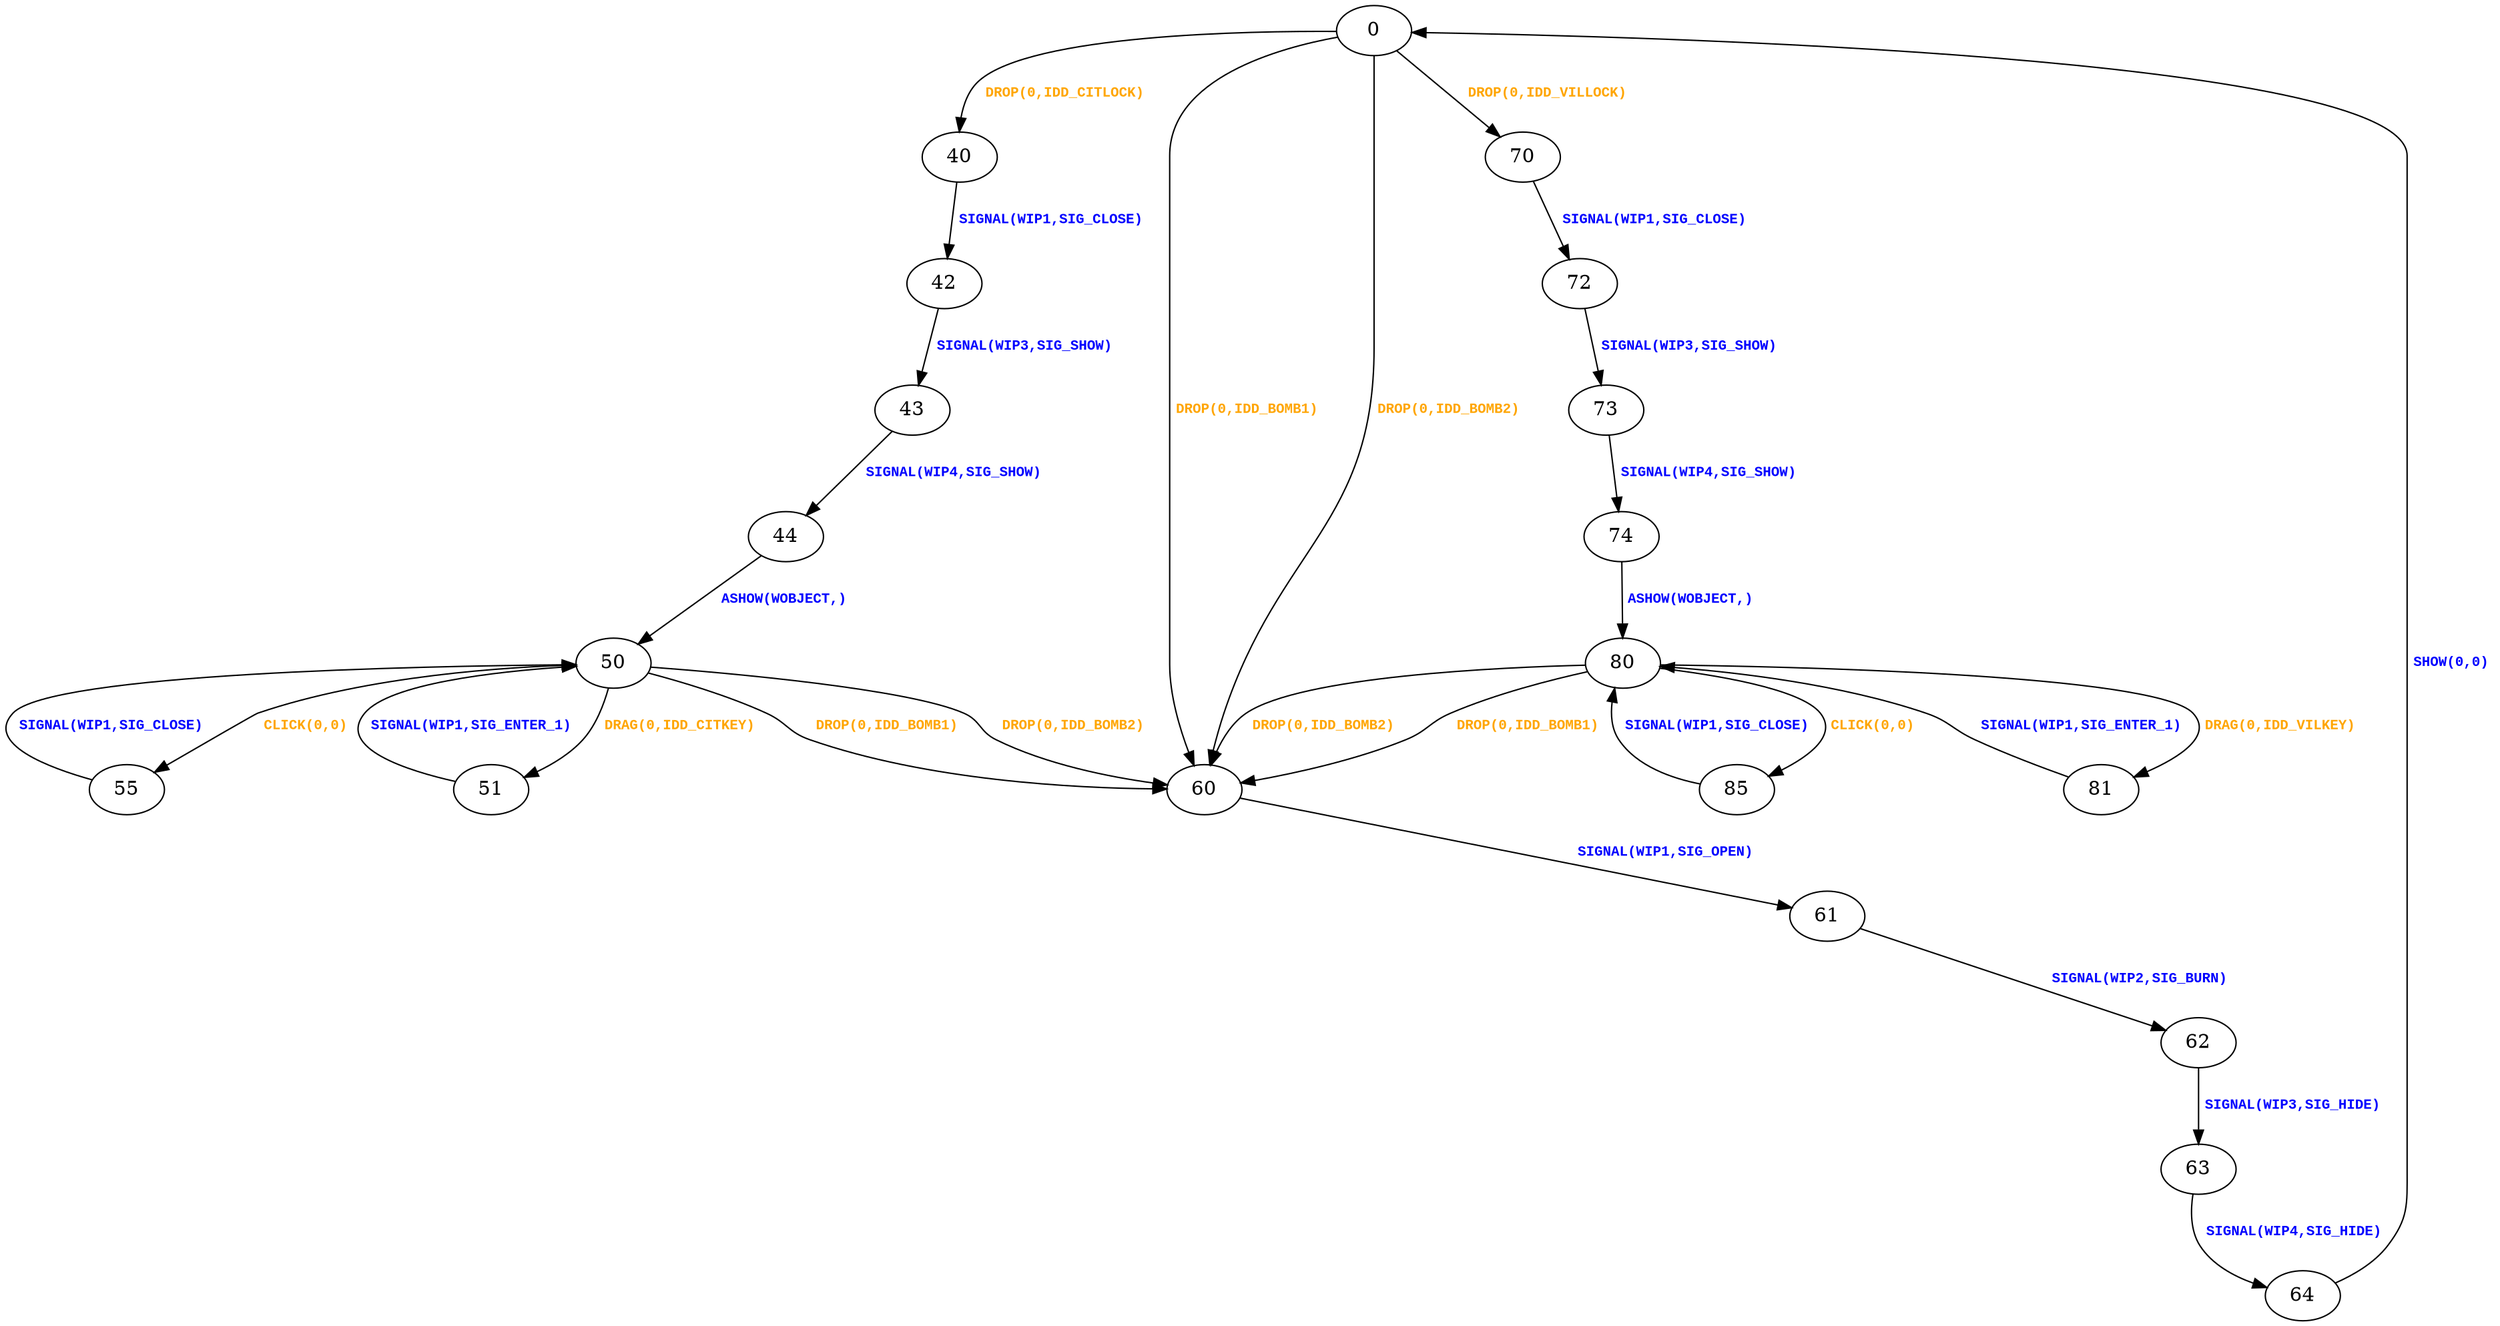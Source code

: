 digraph {
 node [shape=oval];
"0" -> "40"[fontcolor=orange, label=< <table border="0"><tr><td><font face="Courier New" point-size="10"><b>DROP(0,IDD_CITLOCK)<br align="left"/></b></font></td></tr>
</table>>];
"0" -> "70"[fontcolor=orange, label=< <table border="0"><tr><td><font face="Courier New" point-size="10"><b>DROP(0,IDD_VILLOCK)<br align="left"/></b></font></td></tr>
</table>>];
"0" -> "60"[fontcolor=orange, label=< <table border="0"><tr><td><font face="Courier New" point-size="10"><b>DROP(0,IDD_BOMB1)<br align="left"/></b></font></td></tr>
</table>>];
"0" -> "60"[fontcolor=orange, label=< <table border="0"><tr><td><font face="Courier New" point-size="10"><b>DROP(0,IDD_BOMB2)<br align="left"/></b></font></td></tr>
</table>>];
"40" -> "42"[fontcolor=blue, label=< <table border="0"><tr><td><font face="Courier New" point-size="10"><b>SIGNAL(WIP1,SIG_CLOSE)<br align="left"/></b></font></td></tr>
</table>>];
"42" -> "43"[fontcolor=blue, label=< <table border="0"><tr><td><font face="Courier New" point-size="10"><b>SIGNAL(WIP3,SIG_SHOW)<br align="left"/></b></font></td></tr>
</table>>];
"43" -> "44"[fontcolor=blue, label=< <table border="0"><tr><td><font face="Courier New" point-size="10"><b>SIGNAL(WIP4,SIG_SHOW)<br align="left"/></b></font></td></tr>
</table>>];
"44" -> "50"[fontcolor=blue, label=< <table border="0"><tr><td><font face="Courier New" point-size="10"><b>ASHOW(WOBJECT,)<br align="left"/></b></font></td></tr>
</table>>];
"50" -> "55"[fontcolor=orange, label=< <table border="0"><tr><td><font face="Courier New" point-size="10"><b>CLICK(0,0)<br align="left"/></b></font></td></tr>
</table>>];
"50" -> "51"[fontcolor=orange, label=< <table border="0"><tr><td><font face="Courier New" point-size="10"><b>DRAG(0,IDD_CITKEY)<br align="left"/></b></font></td></tr>
</table>>];
"50" -> "60"[fontcolor=orange, label=< <table border="0"><tr><td><font face="Courier New" point-size="10"><b>DROP(0,IDD_BOMB1)<br align="left"/></b></font></td></tr>
</table>>];
"50" -> "60"[fontcolor=orange, label=< <table border="0"><tr><td><font face="Courier New" point-size="10"><b>DROP(0,IDD_BOMB2)<br align="left"/></b></font></td></tr>
</table>>];
"51" -> "50"[fontcolor=blue, label=< <table border="0"><tr><td><font face="Courier New" point-size="10"><b>SIGNAL(WIP1,SIG_ENTER_1)<br align="left"/></b></font></td></tr>
</table>>];
"55" -> "50"[fontcolor=blue, label=< <table border="0"><tr><td><font face="Courier New" point-size="10"><b>SIGNAL(WIP1,SIG_CLOSE)<br align="left"/></b></font></td></tr>
</table>>];
"60" -> "61"[fontcolor=blue, label=< <table border="0"><tr><td><font face="Courier New" point-size="10"><b>SIGNAL(WIP1,SIG_OPEN)<br align="left"/></b></font></td></tr>
</table>>];
"61" -> "62"[fontcolor=blue, label=< <table border="0"><tr><td><font face="Courier New" point-size="10"><b>SIGNAL(WIP2,SIG_BURN)<br align="left"/></b></font></td></tr>
</table>>];
"62" -> "63"[fontcolor=blue, label=< <table border="0"><tr><td><font face="Courier New" point-size="10"><b>SIGNAL(WIP3,SIG_HIDE)<br align="left"/></b></font></td></tr>
</table>>];
"63" -> "64"[fontcolor=blue, label=< <table border="0"><tr><td><font face="Courier New" point-size="10"><b>SIGNAL(WIP4,SIG_HIDE)<br align="left"/></b></font></td></tr>
</table>>];
"64" -> "0"[fontcolor=blue, label=< <table border="0"><tr><td><font face="Courier New" point-size="10"><b>SHOW(0,0)<br align="left"/></b></font></td></tr>
</table>>];
"70" -> "72"[fontcolor=blue, label=< <table border="0"><tr><td><font face="Courier New" point-size="10"><b>SIGNAL(WIP1,SIG_CLOSE)<br align="left"/></b></font></td></tr>
</table>>];
"72" -> "73"[fontcolor=blue, label=< <table border="0"><tr><td><font face="Courier New" point-size="10"><b>SIGNAL(WIP3,SIG_SHOW)<br align="left"/></b></font></td></tr>
</table>>];
"73" -> "74"[fontcolor=blue, label=< <table border="0"><tr><td><font face="Courier New" point-size="10"><b>SIGNAL(WIP4,SIG_SHOW)<br align="left"/></b></font></td></tr>
</table>>];
"74" -> "80"[fontcolor=blue, label=< <table border="0"><tr><td><font face="Courier New" point-size="10"><b>ASHOW(WOBJECT,)<br align="left"/></b></font></td></tr>
</table>>];
"80" -> "85"[fontcolor=orange, label=< <table border="0"><tr><td><font face="Courier New" point-size="10"><b>CLICK(0,0)<br align="left"/></b></font></td></tr>
</table>>];
"80" -> "81"[fontcolor=orange, label=< <table border="0"><tr><td><font face="Courier New" point-size="10"><b>DRAG(0,IDD_VILKEY)<br align="left"/></b></font></td></tr>
</table>>];
"80" -> "60"[fontcolor=orange, label=< <table border="0"><tr><td><font face="Courier New" point-size="10"><b>DROP(0,IDD_BOMB1)<br align="left"/></b></font></td></tr>
</table>>];
"80" -> "60"[fontcolor=orange, label=< <table border="0"><tr><td><font face="Courier New" point-size="10"><b>DROP(0,IDD_BOMB2)<br align="left"/></b></font></td></tr>
</table>>];
"81" -> "80"[fontcolor=blue, label=< <table border="0"><tr><td><font face="Courier New" point-size="10"><b>SIGNAL(WIP1,SIG_ENTER_1)<br align="left"/></b></font></td></tr>
</table>>];
"85" -> "80"[fontcolor=blue, label=< <table border="0"><tr><td><font face="Courier New" point-size="10"><b>SIGNAL(WIP1,SIG_CLOSE)<br align="left"/></b></font></td></tr>
</table>>];
}
